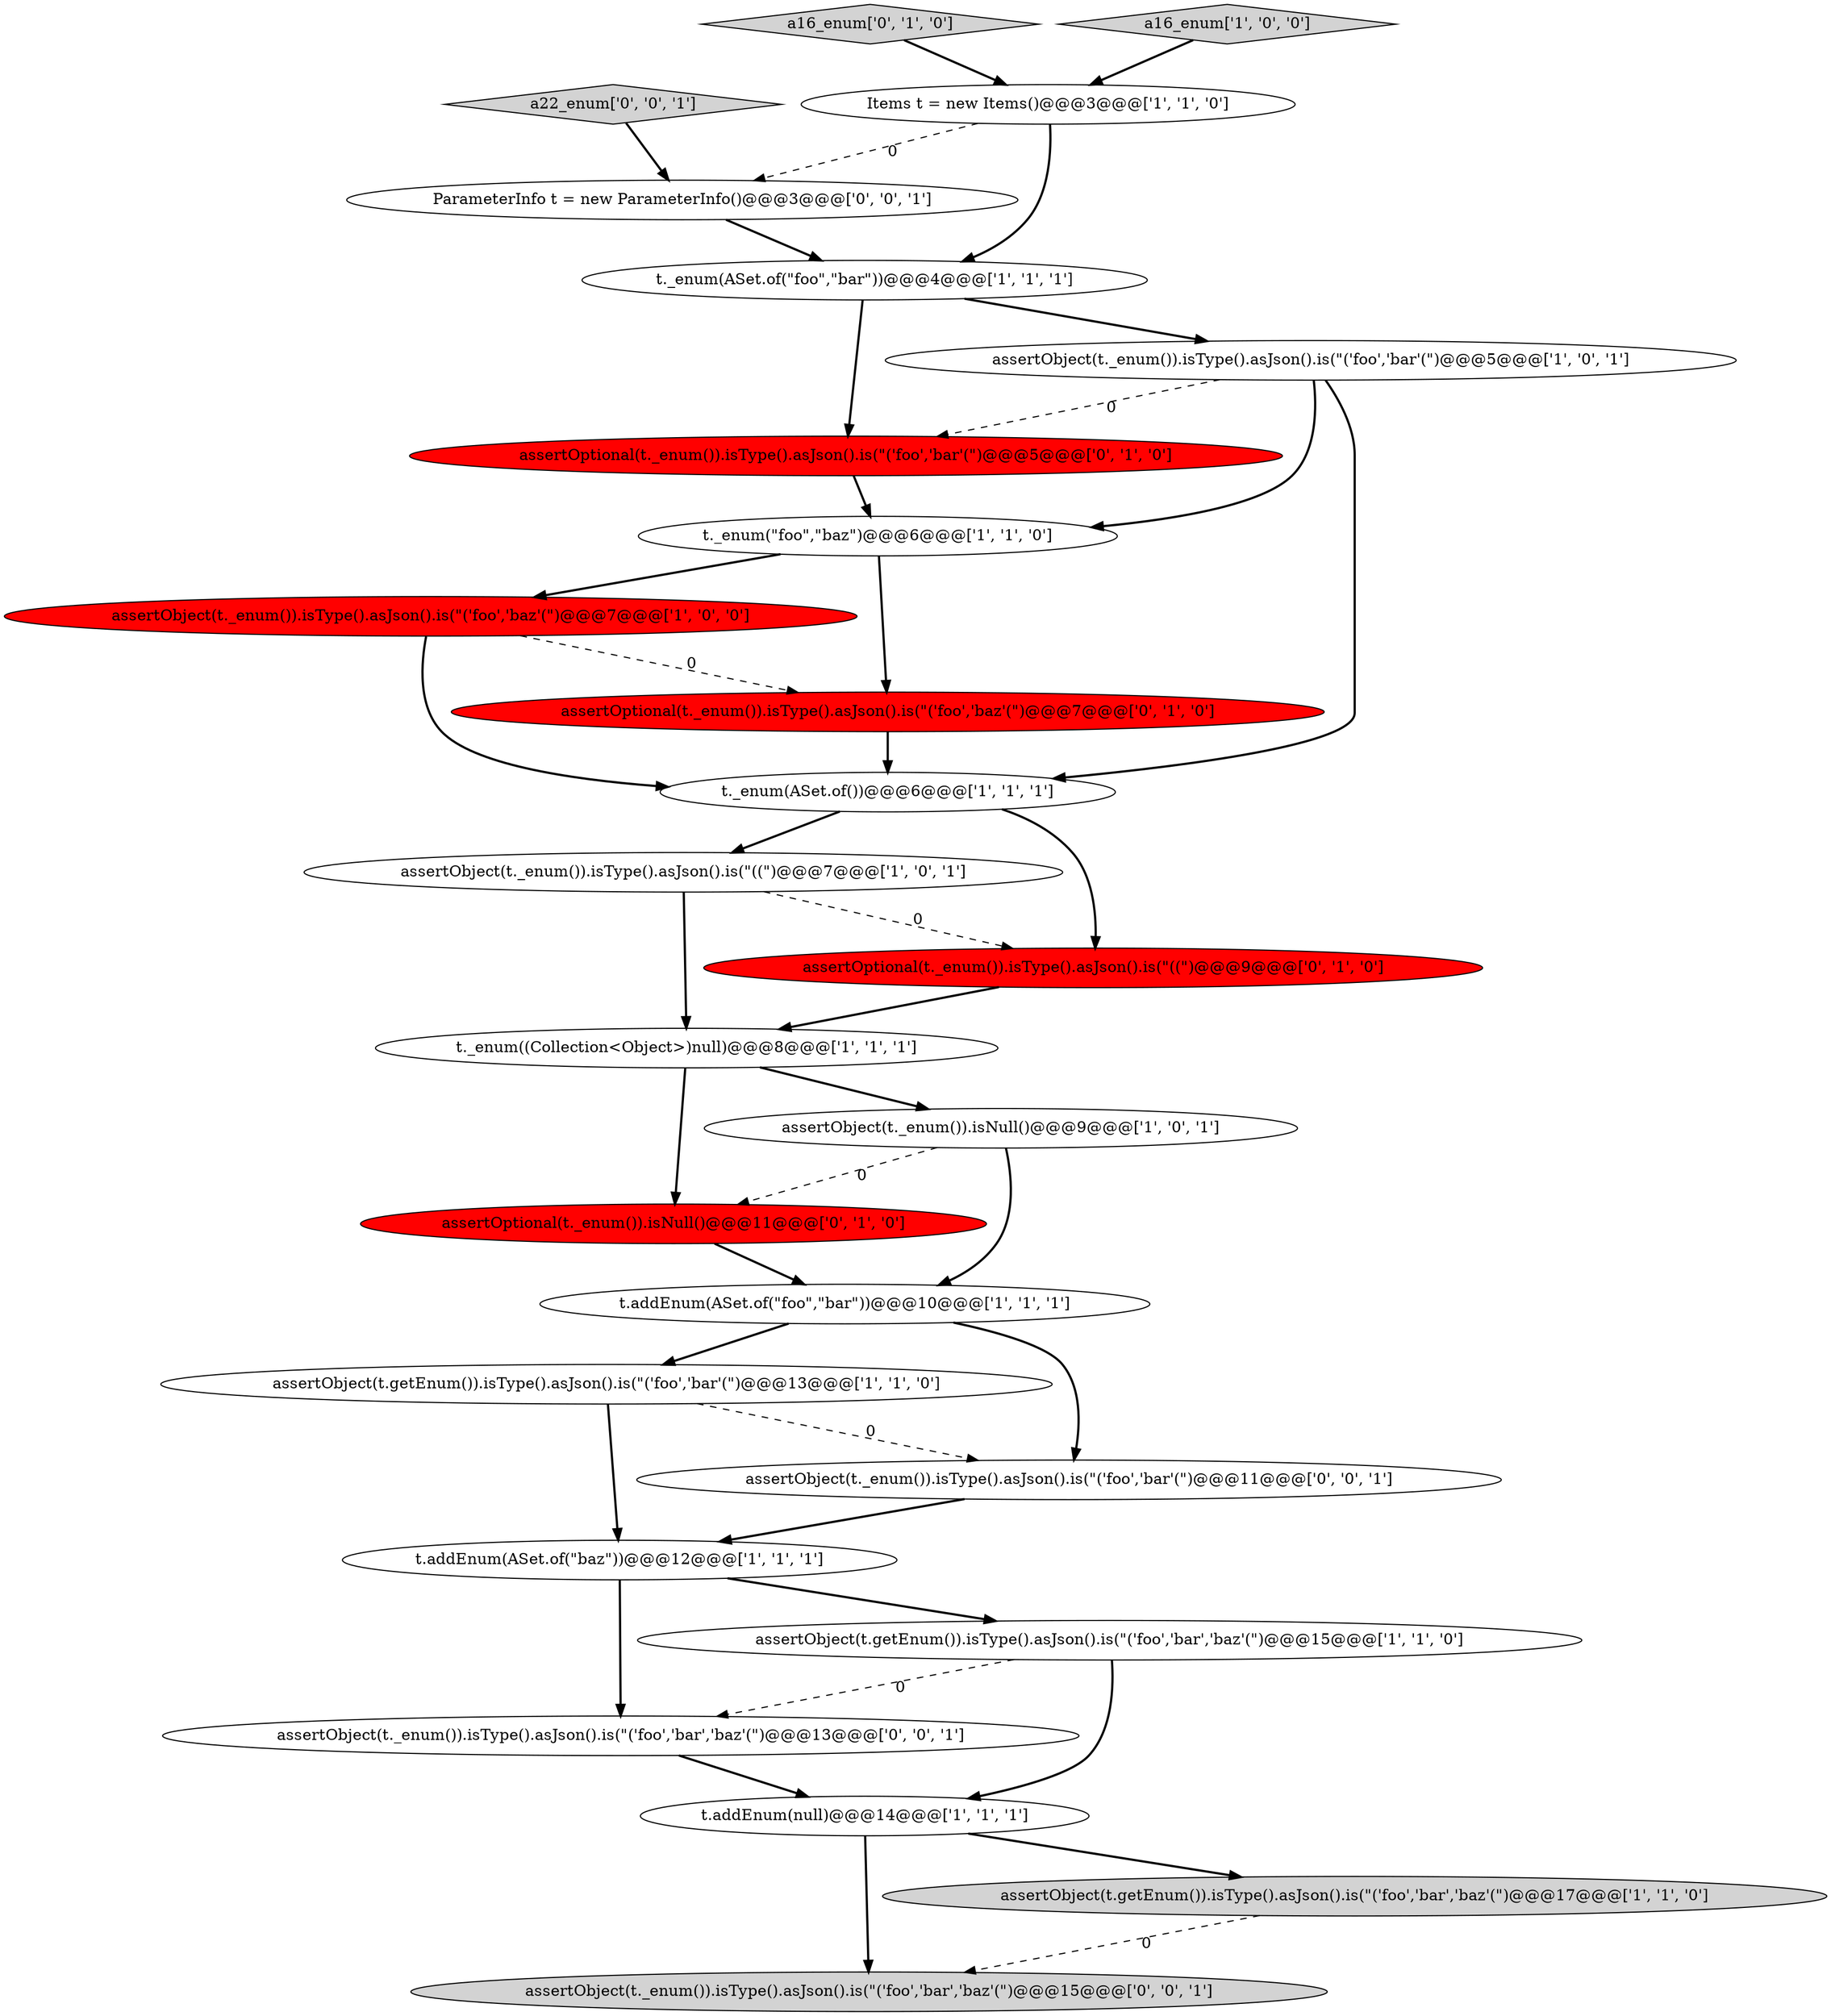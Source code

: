 digraph {
6 [style = filled, label = "assertObject(t._enum()).isType().asJson().is(\"('foo','baz'(\")@@@7@@@['1', '0', '0']", fillcolor = red, shape = ellipse image = "AAA1AAABBB1BBB"];
14 [style = filled, label = "assertObject(t._enum()).isType().asJson().is(\"((\")@@@7@@@['1', '0', '1']", fillcolor = white, shape = ellipse image = "AAA0AAABBB1BBB"];
18 [style = filled, label = "assertOptional(t._enum()).isType().asJson().is(\"('foo','bar'(\")@@@5@@@['0', '1', '0']", fillcolor = red, shape = ellipse image = "AAA1AAABBB2BBB"];
24 [style = filled, label = "ParameterInfo t = new ParameterInfo()@@@3@@@['0', '0', '1']", fillcolor = white, shape = ellipse image = "AAA0AAABBB3BBB"];
12 [style = filled, label = "t._enum(ASet.of(\"foo\",\"bar\"))@@@4@@@['1', '1', '1']", fillcolor = white, shape = ellipse image = "AAA0AAABBB1BBB"];
2 [style = filled, label = "t.addEnum(ASet.of(\"foo\",\"bar\"))@@@10@@@['1', '1', '1']", fillcolor = white, shape = ellipse image = "AAA0AAABBB1BBB"];
19 [style = filled, label = "assertOptional(t._enum()).isNull()@@@11@@@['0', '1', '0']", fillcolor = red, shape = ellipse image = "AAA1AAABBB2BBB"];
20 [style = filled, label = "a16_enum['0', '1', '0']", fillcolor = lightgray, shape = diamond image = "AAA0AAABBB2BBB"];
22 [style = filled, label = "assertObject(t._enum()).isType().asJson().is(\"('foo','bar','baz'(\")@@@13@@@['0', '0', '1']", fillcolor = white, shape = ellipse image = "AAA0AAABBB3BBB"];
15 [style = filled, label = "t._enum((Collection<Object>)null)@@@8@@@['1', '1', '1']", fillcolor = white, shape = ellipse image = "AAA0AAABBB1BBB"];
9 [style = filled, label = "assertObject(t._enum()).isNull()@@@9@@@['1', '0', '1']", fillcolor = white, shape = ellipse image = "AAA0AAABBB1BBB"];
7 [style = filled, label = "t.addEnum(ASet.of(\"baz\"))@@@12@@@['1', '1', '1']", fillcolor = white, shape = ellipse image = "AAA0AAABBB1BBB"];
0 [style = filled, label = "t.addEnum(null)@@@14@@@['1', '1', '1']", fillcolor = white, shape = ellipse image = "AAA0AAABBB1BBB"];
3 [style = filled, label = "assertObject(t.getEnum()).isType().asJson().is(\"('foo','bar'(\")@@@13@@@['1', '1', '0']", fillcolor = white, shape = ellipse image = "AAA0AAABBB1BBB"];
25 [style = filled, label = "assertObject(t._enum()).isType().asJson().is(\"('foo','bar','baz'(\")@@@15@@@['0', '0', '1']", fillcolor = lightgray, shape = ellipse image = "AAA0AAABBB3BBB"];
1 [style = filled, label = "a16_enum['1', '0', '0']", fillcolor = lightgray, shape = diamond image = "AAA0AAABBB1BBB"];
23 [style = filled, label = "a22_enum['0', '0', '1']", fillcolor = lightgray, shape = diamond image = "AAA0AAABBB3BBB"];
4 [style = filled, label = "t._enum(\"foo\",\"baz\")@@@6@@@['1', '1', '0']", fillcolor = white, shape = ellipse image = "AAA0AAABBB1BBB"];
13 [style = filled, label = "assertObject(t._enum()).isType().asJson().is(\"('foo','bar'(\")@@@5@@@['1', '0', '1']", fillcolor = white, shape = ellipse image = "AAA0AAABBB1BBB"];
11 [style = filled, label = "Items t = new Items()@@@3@@@['1', '1', '0']", fillcolor = white, shape = ellipse image = "AAA0AAABBB1BBB"];
10 [style = filled, label = "t._enum(ASet.of())@@@6@@@['1', '1', '1']", fillcolor = white, shape = ellipse image = "AAA0AAABBB1BBB"];
17 [style = filled, label = "assertOptional(t._enum()).isType().asJson().is(\"((\")@@@9@@@['0', '1', '0']", fillcolor = red, shape = ellipse image = "AAA1AAABBB2BBB"];
5 [style = filled, label = "assertObject(t.getEnum()).isType().asJson().is(\"('foo','bar','baz'(\")@@@17@@@['1', '1', '0']", fillcolor = lightgray, shape = ellipse image = "AAA0AAABBB1BBB"];
8 [style = filled, label = "assertObject(t.getEnum()).isType().asJson().is(\"('foo','bar','baz'(\")@@@15@@@['1', '1', '0']", fillcolor = white, shape = ellipse image = "AAA0AAABBB1BBB"];
21 [style = filled, label = "assertObject(t._enum()).isType().asJson().is(\"('foo','bar'(\")@@@11@@@['0', '0', '1']", fillcolor = white, shape = ellipse image = "AAA0AAABBB3BBB"];
16 [style = filled, label = "assertOptional(t._enum()).isType().asJson().is(\"('foo','baz'(\")@@@7@@@['0', '1', '0']", fillcolor = red, shape = ellipse image = "AAA1AAABBB2BBB"];
13->10 [style = bold, label=""];
24->12 [style = bold, label=""];
3->21 [style = dashed, label="0"];
10->14 [style = bold, label=""];
4->6 [style = bold, label=""];
9->2 [style = bold, label=""];
16->10 [style = bold, label=""];
2->3 [style = bold, label=""];
11->12 [style = bold, label=""];
10->17 [style = bold, label=""];
5->25 [style = dashed, label="0"];
19->2 [style = bold, label=""];
15->19 [style = bold, label=""];
7->8 [style = bold, label=""];
1->11 [style = bold, label=""];
8->0 [style = bold, label=""];
9->19 [style = dashed, label="0"];
8->22 [style = dashed, label="0"];
12->13 [style = bold, label=""];
7->22 [style = bold, label=""];
23->24 [style = bold, label=""];
6->16 [style = dashed, label="0"];
22->0 [style = bold, label=""];
18->4 [style = bold, label=""];
3->7 [style = bold, label=""];
0->25 [style = bold, label=""];
15->9 [style = bold, label=""];
2->21 [style = bold, label=""];
6->10 [style = bold, label=""];
11->24 [style = dashed, label="0"];
12->18 [style = bold, label=""];
17->15 [style = bold, label=""];
21->7 [style = bold, label=""];
14->17 [style = dashed, label="0"];
14->15 [style = bold, label=""];
13->18 [style = dashed, label="0"];
4->16 [style = bold, label=""];
0->5 [style = bold, label=""];
20->11 [style = bold, label=""];
13->4 [style = bold, label=""];
}
